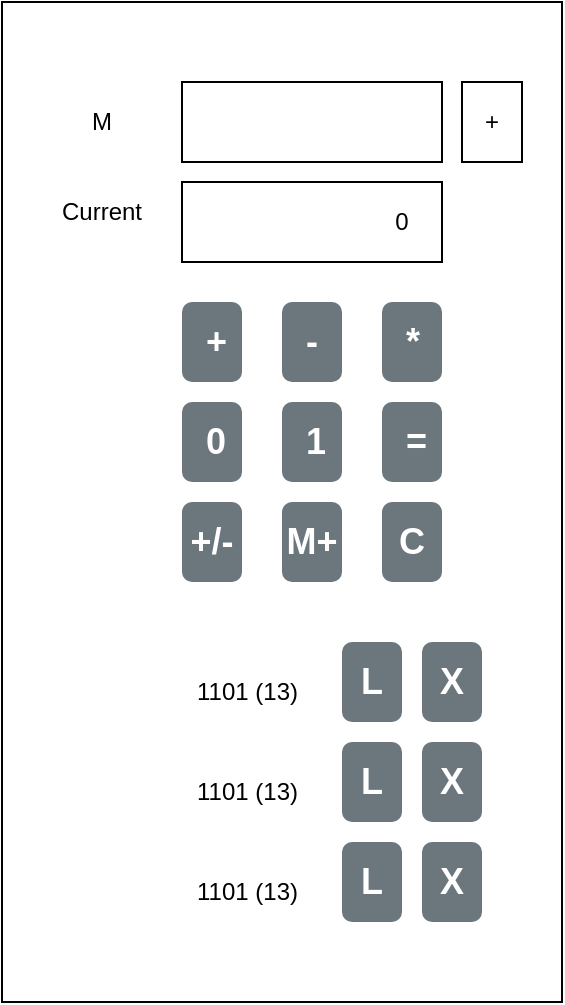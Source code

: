 <mxfile version="21.5.0" type="device">
  <diagram name="Page-1" id="5jWlnXlK8VyqVj7Gr_Gb">
    <mxGraphModel dx="1434" dy="802" grid="1" gridSize="10" guides="1" tooltips="1" connect="1" arrows="1" fold="1" page="1" pageScale="1" pageWidth="827" pageHeight="1169" math="0" shadow="0">
      <root>
        <mxCell id="0" />
        <mxCell id="1" parent="0" />
        <mxCell id="9by6X9X7464qb3dFA-sw-1" value="" style="rounded=0;whiteSpace=wrap;html=1;" vertex="1" parent="1">
          <mxGeometry x="100" y="150" width="280" height="500" as="geometry" />
        </mxCell>
        <mxCell id="9by6X9X7464qb3dFA-sw-3" value="0" style="html=1;shadow=0;dashed=0;shape=mxgraph.bootstrap.rrect;rSize=5;strokeColor=none;strokeWidth=1;fillColor=#6C767D;fontColor=#FFFFFF;whiteSpace=wrap;align=left;verticalAlign=middle;spacingLeft=10;fontStyle=1;fontSize=18;" vertex="1" parent="1">
          <mxGeometry x="190" y="350" width="30" height="40" as="geometry" />
        </mxCell>
        <mxCell id="9by6X9X7464qb3dFA-sw-4" value="1" style="html=1;shadow=0;dashed=0;shape=mxgraph.bootstrap.rrect;rSize=5;strokeColor=none;strokeWidth=1;fillColor=#6C767D;fontColor=#FFFFFF;whiteSpace=wrap;align=left;verticalAlign=middle;spacingLeft=10;fontStyle=1;fontSize=18;" vertex="1" parent="1">
          <mxGeometry x="240" y="350" width="30" height="40" as="geometry" />
        </mxCell>
        <mxCell id="9by6X9X7464qb3dFA-sw-6" value="+" style="html=1;shadow=0;dashed=0;shape=mxgraph.bootstrap.rrect;rSize=5;strokeColor=none;strokeWidth=1;fillColor=#6C767D;fontColor=#FFFFFF;whiteSpace=wrap;align=left;verticalAlign=middle;spacingLeft=10;fontStyle=1;fontSize=18;" vertex="1" parent="1">
          <mxGeometry x="190" y="300" width="30" height="40" as="geometry" />
        </mxCell>
        <mxCell id="9by6X9X7464qb3dFA-sw-7" value="-" style="html=1;shadow=0;dashed=0;shape=mxgraph.bootstrap.rrect;rSize=5;strokeColor=none;strokeWidth=1;fillColor=#6C767D;fontColor=#FFFFFF;whiteSpace=wrap;align=left;verticalAlign=middle;spacingLeft=10;fontStyle=1;fontSize=18;" vertex="1" parent="1">
          <mxGeometry x="240" y="300" width="30" height="40" as="geometry" />
        </mxCell>
        <mxCell id="9by6X9X7464qb3dFA-sw-8" value="*" style="html=1;shadow=0;dashed=0;shape=mxgraph.bootstrap.rrect;rSize=5;strokeColor=none;strokeWidth=1;fillColor=#6C767D;fontColor=#FFFFFF;whiteSpace=wrap;align=left;verticalAlign=middle;spacingLeft=10;fontStyle=1;fontSize=18;" vertex="1" parent="1">
          <mxGeometry x="290" y="300" width="30" height="40" as="geometry" />
        </mxCell>
        <mxCell id="9by6X9X7464qb3dFA-sw-9" value="=" style="html=1;shadow=0;dashed=0;shape=mxgraph.bootstrap.rrect;rSize=5;strokeColor=none;strokeWidth=1;fillColor=#6C767D;fontColor=#FFFFFF;whiteSpace=wrap;align=left;verticalAlign=middle;spacingLeft=10;fontStyle=1;fontSize=18;" vertex="1" parent="1">
          <mxGeometry x="290" y="350" width="30" height="40" as="geometry" />
        </mxCell>
        <mxCell id="9by6X9X7464qb3dFA-sw-10" value="" style="rounded=0;whiteSpace=wrap;html=1;" vertex="1" parent="1">
          <mxGeometry x="190" y="240" width="130" height="40" as="geometry" />
        </mxCell>
        <mxCell id="9by6X9X7464qb3dFA-sw-11" value="0" style="text;html=1;strokeColor=none;fillColor=none;align=center;verticalAlign=middle;whiteSpace=wrap;rounded=0;" vertex="1" parent="1">
          <mxGeometry x="270" y="245" width="60" height="30" as="geometry" />
        </mxCell>
        <mxCell id="9by6X9X7464qb3dFA-sw-12" value="" style="rounded=0;whiteSpace=wrap;html=1;" vertex="1" parent="1">
          <mxGeometry x="190" y="190" width="130" height="40" as="geometry" />
        </mxCell>
        <mxCell id="9by6X9X7464qb3dFA-sw-13" value="M" style="text;html=1;strokeColor=none;fillColor=none;align=center;verticalAlign=middle;whiteSpace=wrap;rounded=0;" vertex="1" parent="1">
          <mxGeometry x="120" y="195" width="60" height="30" as="geometry" />
        </mxCell>
        <mxCell id="9by6X9X7464qb3dFA-sw-14" value="Current" style="text;html=1;strokeColor=none;fillColor=none;align=center;verticalAlign=middle;whiteSpace=wrap;rounded=0;" vertex="1" parent="1">
          <mxGeometry x="120" y="240" width="60" height="30" as="geometry" />
        </mxCell>
        <mxCell id="9by6X9X7464qb3dFA-sw-15" value="+/-" style="html=1;shadow=0;dashed=0;shape=mxgraph.bootstrap.rrect;rSize=5;strokeColor=none;strokeWidth=1;fillColor=#6C767D;fontColor=#FFFFFF;whiteSpace=wrap;align=center;verticalAlign=middle;spacingLeft=0;fontStyle=1;fontSize=18;" vertex="1" parent="1">
          <mxGeometry x="190" y="400" width="30" height="40" as="geometry" />
        </mxCell>
        <mxCell id="9by6X9X7464qb3dFA-sw-16" value="M+" style="html=1;shadow=0;dashed=0;shape=mxgraph.bootstrap.rrect;rSize=5;strokeColor=none;strokeWidth=1;fillColor=#6C767D;fontColor=#FFFFFF;whiteSpace=wrap;align=center;verticalAlign=middle;spacingLeft=0;fontStyle=1;fontSize=18;" vertex="1" parent="1">
          <mxGeometry x="240" y="400" width="30" height="40" as="geometry" />
        </mxCell>
        <mxCell id="9by6X9X7464qb3dFA-sw-17" value="C" style="html=1;shadow=0;dashed=0;shape=mxgraph.bootstrap.rrect;rSize=5;strokeColor=none;strokeWidth=1;fillColor=#6C767D;fontColor=#FFFFFF;whiteSpace=wrap;align=center;verticalAlign=middle;spacingLeft=0;fontStyle=1;fontSize=18;" vertex="1" parent="1">
          <mxGeometry x="290" y="400" width="30" height="40" as="geometry" />
        </mxCell>
        <mxCell id="9by6X9X7464qb3dFA-sw-18" value="1101 (13)" style="text;html=1;strokeColor=none;fillColor=none;align=right;verticalAlign=middle;whiteSpace=wrap;rounded=0;" vertex="1" parent="1">
          <mxGeometry x="140" y="480" width="110" height="30" as="geometry" />
        </mxCell>
        <mxCell id="9by6X9X7464qb3dFA-sw-19" value="L" style="html=1;shadow=0;dashed=0;shape=mxgraph.bootstrap.rrect;rSize=5;strokeColor=none;strokeWidth=1;fillColor=#6C767D;fontColor=#FFFFFF;whiteSpace=wrap;align=center;verticalAlign=middle;spacingLeft=0;fontStyle=1;fontSize=18;" vertex="1" parent="1">
          <mxGeometry x="270" y="470" width="30" height="40" as="geometry" />
        </mxCell>
        <mxCell id="9by6X9X7464qb3dFA-sw-20" value="X" style="html=1;shadow=0;dashed=0;shape=mxgraph.bootstrap.rrect;rSize=5;strokeColor=none;strokeWidth=1;fillColor=#6C767D;fontColor=#FFFFFF;whiteSpace=wrap;align=center;verticalAlign=middle;spacingLeft=0;fontStyle=1;fontSize=18;" vertex="1" parent="1">
          <mxGeometry x="310" y="470" width="30" height="40" as="geometry" />
        </mxCell>
        <mxCell id="9by6X9X7464qb3dFA-sw-21" value="1101 (13)" style="text;html=1;strokeColor=none;fillColor=none;align=right;verticalAlign=middle;whiteSpace=wrap;rounded=0;" vertex="1" parent="1">
          <mxGeometry x="140" y="530" width="110" height="30" as="geometry" />
        </mxCell>
        <mxCell id="9by6X9X7464qb3dFA-sw-22" value="L" style="html=1;shadow=0;dashed=0;shape=mxgraph.bootstrap.rrect;rSize=5;strokeColor=none;strokeWidth=1;fillColor=#6C767D;fontColor=#FFFFFF;whiteSpace=wrap;align=center;verticalAlign=middle;spacingLeft=0;fontStyle=1;fontSize=18;" vertex="1" parent="1">
          <mxGeometry x="270" y="520" width="30" height="40" as="geometry" />
        </mxCell>
        <mxCell id="9by6X9X7464qb3dFA-sw-23" value="X" style="html=1;shadow=0;dashed=0;shape=mxgraph.bootstrap.rrect;rSize=5;strokeColor=none;strokeWidth=1;fillColor=#6C767D;fontColor=#FFFFFF;whiteSpace=wrap;align=center;verticalAlign=middle;spacingLeft=0;fontStyle=1;fontSize=18;" vertex="1" parent="1">
          <mxGeometry x="310" y="520" width="30" height="40" as="geometry" />
        </mxCell>
        <mxCell id="9by6X9X7464qb3dFA-sw-24" value="1101 (13)" style="text;html=1;strokeColor=none;fillColor=none;align=right;verticalAlign=middle;whiteSpace=wrap;rounded=0;" vertex="1" parent="1">
          <mxGeometry x="140" y="580" width="110" height="30" as="geometry" />
        </mxCell>
        <mxCell id="9by6X9X7464qb3dFA-sw-25" value="L" style="html=1;shadow=0;dashed=0;shape=mxgraph.bootstrap.rrect;rSize=5;strokeColor=none;strokeWidth=1;fillColor=#6C767D;fontColor=#FFFFFF;whiteSpace=wrap;align=center;verticalAlign=middle;spacingLeft=0;fontStyle=1;fontSize=18;" vertex="1" parent="1">
          <mxGeometry x="270" y="570" width="30" height="40" as="geometry" />
        </mxCell>
        <mxCell id="9by6X9X7464qb3dFA-sw-26" value="X" style="html=1;shadow=0;dashed=0;shape=mxgraph.bootstrap.rrect;rSize=5;strokeColor=none;strokeWidth=1;fillColor=#6C767D;fontColor=#FFFFFF;whiteSpace=wrap;align=center;verticalAlign=middle;spacingLeft=0;fontStyle=1;fontSize=18;" vertex="1" parent="1">
          <mxGeometry x="310" y="570" width="30" height="40" as="geometry" />
        </mxCell>
        <mxCell id="9by6X9X7464qb3dFA-sw-27" value="+" style="rounded=0;whiteSpace=wrap;html=1;" vertex="1" parent="1">
          <mxGeometry x="330" y="190" width="30" height="40" as="geometry" />
        </mxCell>
      </root>
    </mxGraphModel>
  </diagram>
</mxfile>
